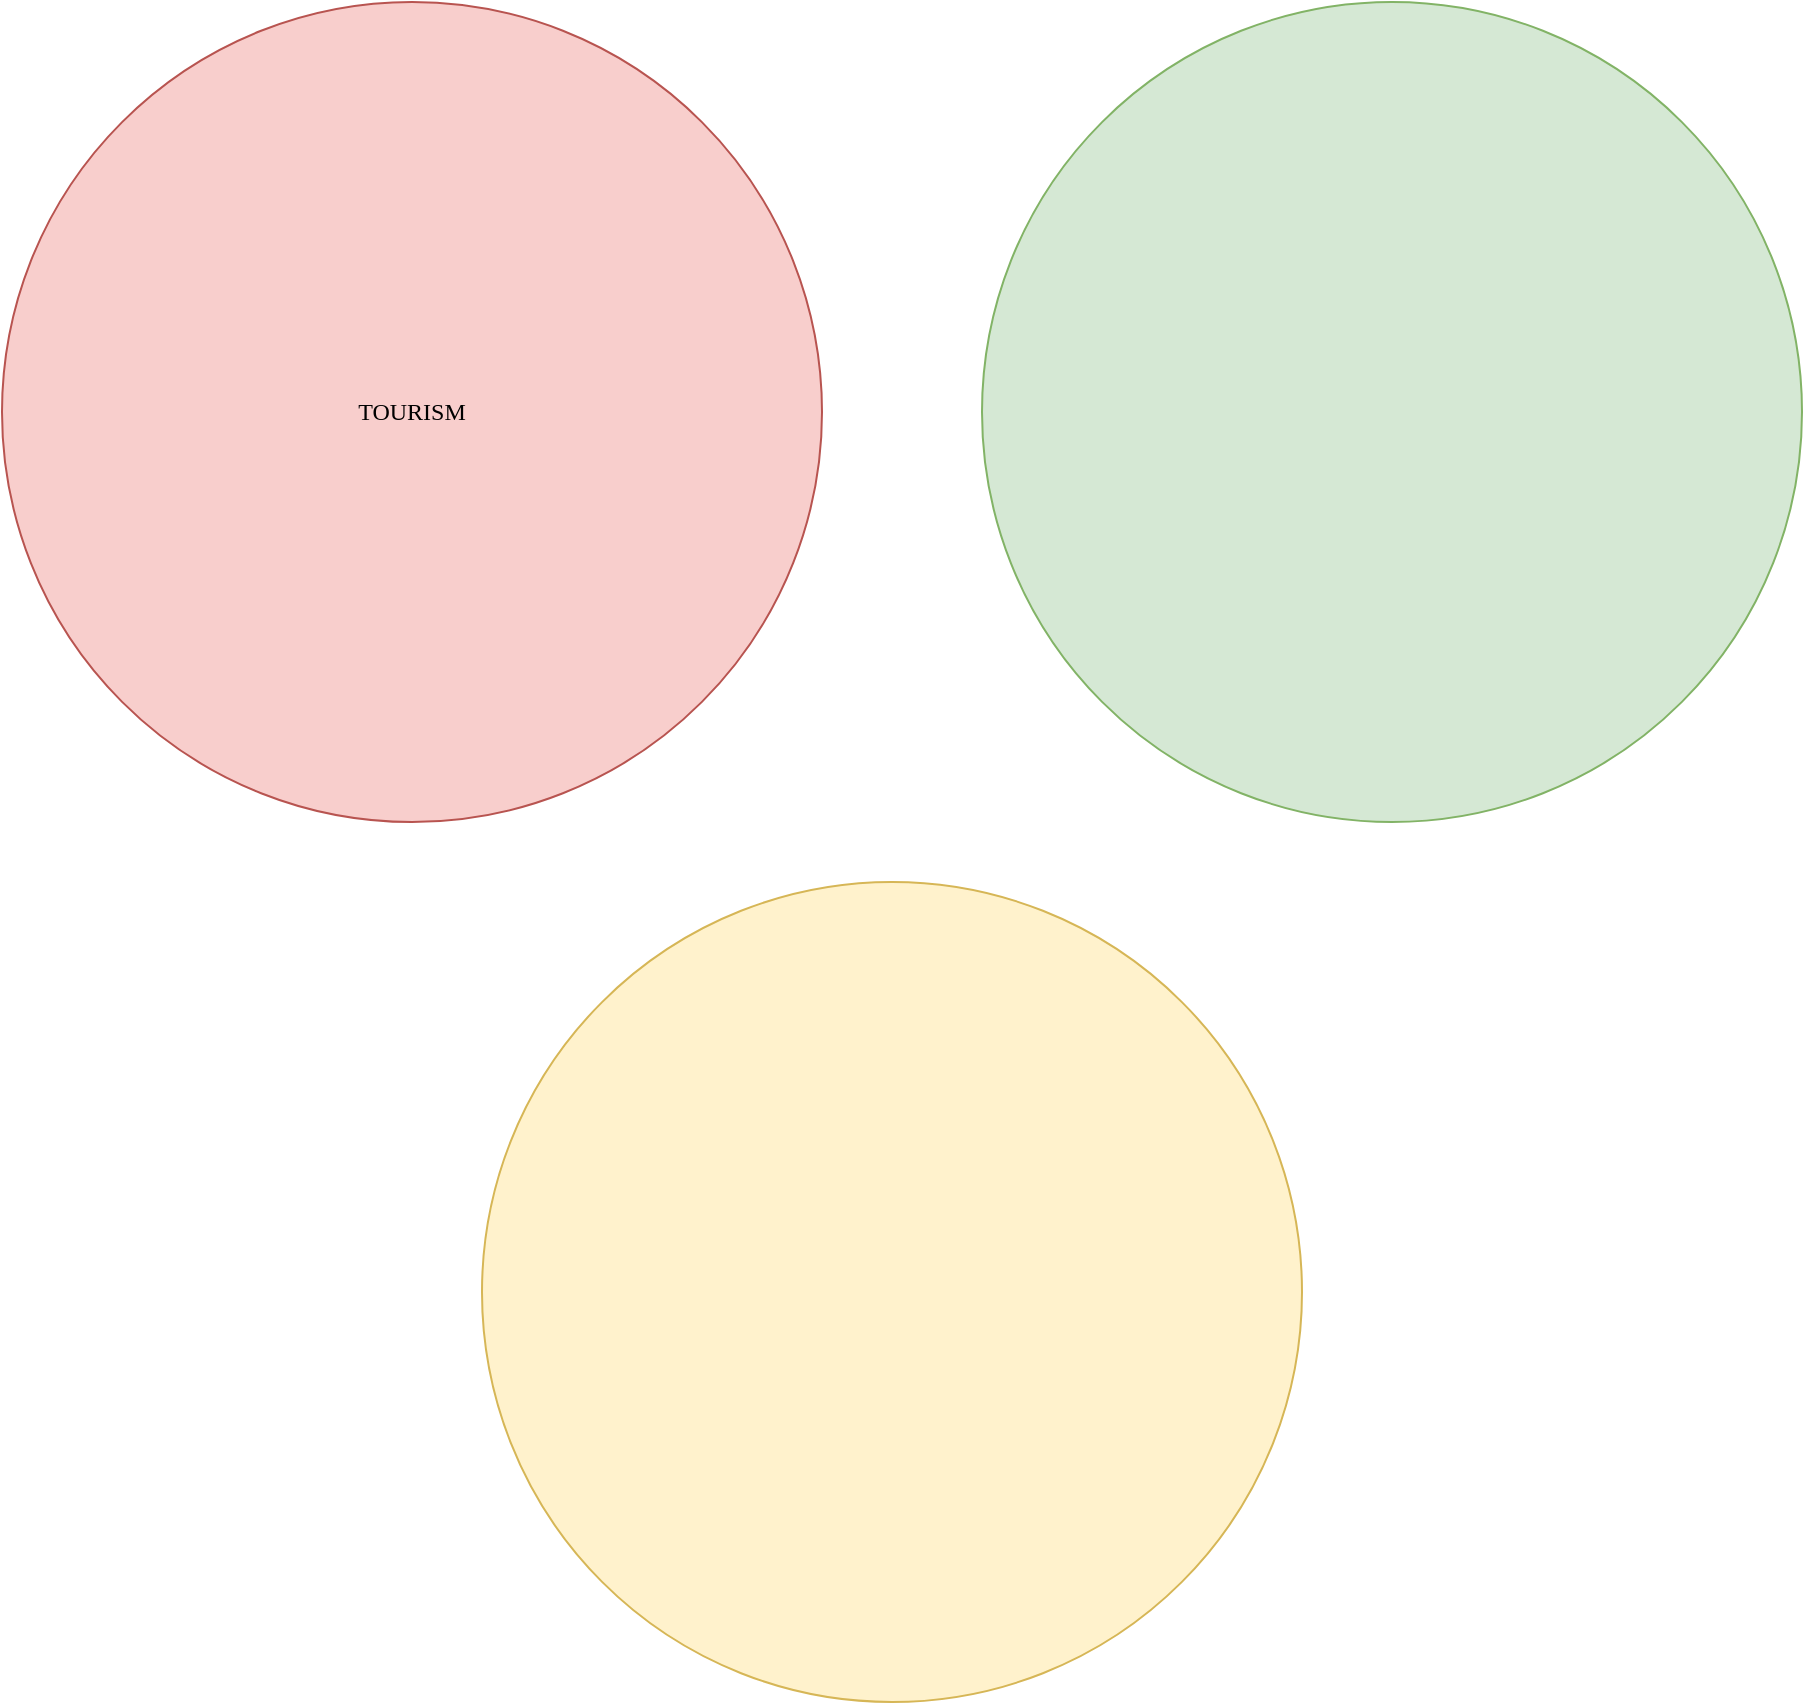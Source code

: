 <mxfile version="24.7.6">
  <diagram name="Page-1" id="6PNvYwd4D-Zgq8oDcjLH">
    <mxGraphModel dx="2097" dy="1818" grid="1" gridSize="10" guides="1" tooltips="1" connect="1" arrows="1" fold="1" page="1" pageScale="1" pageWidth="850" pageHeight="1100" math="0" shadow="0">
      <root>
        <mxCell id="0" />
        <mxCell id="1" parent="0" />
        <mxCell id="9VXciduDNJMXdg16rcrI-6" value="&lt;p&gt;&lt;font face=&quot;Times New Roman&quot;&gt;TOURISM&lt;/font&gt;&lt;/p&gt;" style="ellipse;whiteSpace=wrap;html=1;aspect=fixed;fillColor=#f8cecc;strokeColor=#b85450;" vertex="1" parent="1">
          <mxGeometry x="-450" y="-410" width="410" height="410" as="geometry" />
        </mxCell>
        <mxCell id="9VXciduDNJMXdg16rcrI-7" value="" style="ellipse;whiteSpace=wrap;html=1;aspect=fixed;fillColor=#d5e8d4;strokeColor=#82b366;" vertex="1" parent="1">
          <mxGeometry x="40" y="-410" width="410" height="410" as="geometry" />
        </mxCell>
        <mxCell id="9VXciduDNJMXdg16rcrI-8" value="" style="ellipse;whiteSpace=wrap;html=1;aspect=fixed;fillColor=#fff2cc;strokeColor=#d6b656;" vertex="1" parent="1">
          <mxGeometry x="-210" y="30" width="410" height="410" as="geometry" />
        </mxCell>
      </root>
    </mxGraphModel>
  </diagram>
</mxfile>
